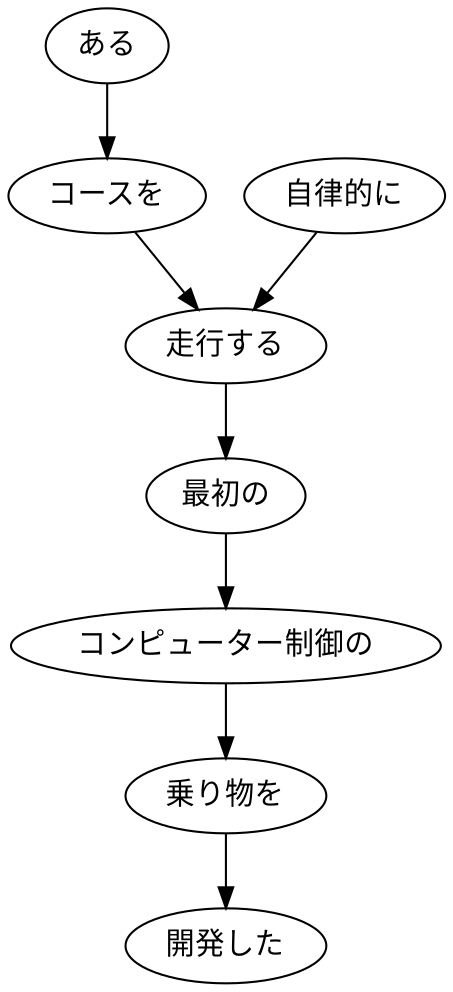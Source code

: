 // ans44
digraph {
	0 [label="ある"]
	1 [label="コースを"]
	0 -> 1
	1 [label="コースを"]
	3 [label="走行する"]
	1 -> 3
	2 [label="自律的に"]
	3 [label="走行する"]
	2 -> 3
	3 [label="走行する"]
	4 [label="最初の"]
	3 -> 4
	4 [label="最初の"]
	5 [label="コンピューター制御の"]
	4 -> 5
	5 [label="コンピューター制御の"]
	6 [label="乗り物を"]
	5 -> 6
	6 [label="乗り物を"]
	7 [label="開発した"]
	6 -> 7
}
